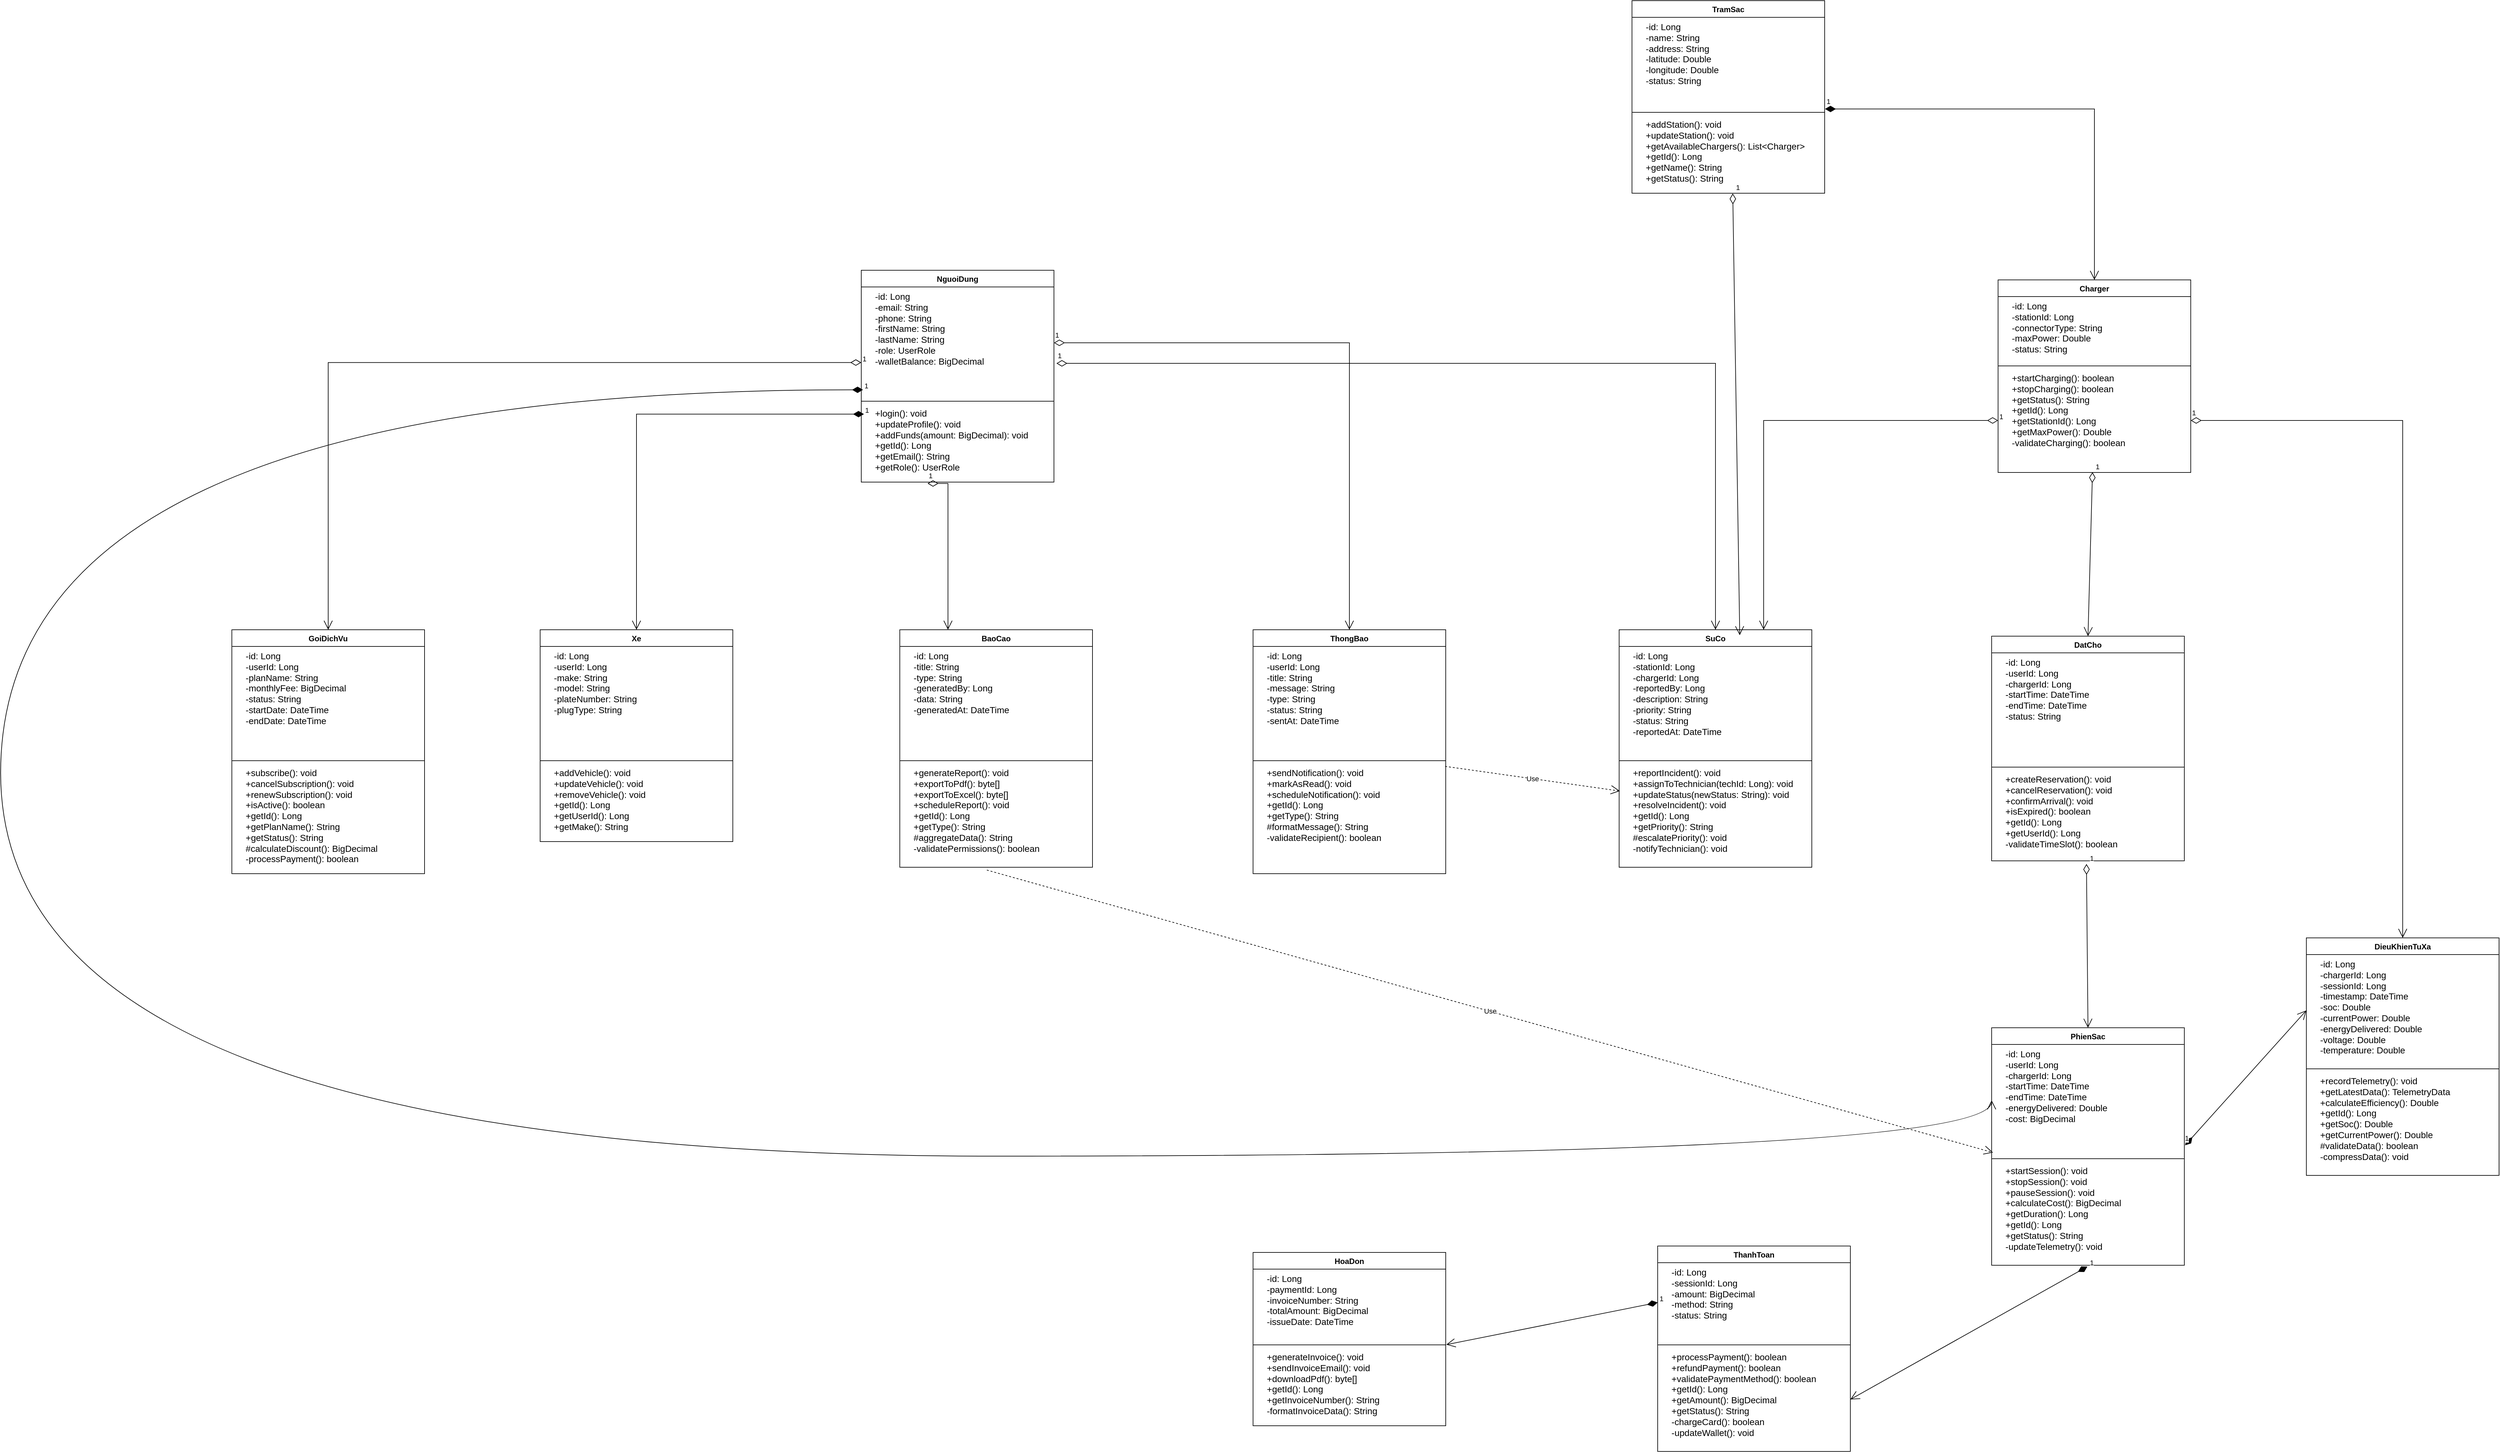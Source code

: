 <mxfile version="28.2.7">
  <diagram name="Page-1" id="FDL1xHdbOjUP7VWUS0G2">
    <mxGraphModel dx="2084" dy="3408" grid="1" gridSize="10" guides="1" tooltips="1" connect="1" arrows="1" fold="1" page="1" pageScale="1" pageWidth="827" pageHeight="1169" math="0" shadow="0">
      <root>
        <mxCell id="0" />
        <mxCell id="1" parent="0" />
        <mxCell id="VeKBt3ltRx9jQVt7rxwP-1" value="NguoiDung" style="swimlane;fontStyle=1;align=center;verticalAlign=top;childLayout=stackLayout;horizontal=1;startSize=26;horizontalStack=0;resizeParent=1;resizeParentMax=0;resizeLast=0;collapsible=1;marginBottom=0;whiteSpace=wrap;html=1;" vertex="1" parent="1">
          <mxGeometry x="1410" y="-1750" width="300" height="330" as="geometry" />
        </mxCell>
        <mxCell id="VeKBt3ltRx9jQVt7rxwP-2" value="&lt;div&gt;&lt;font style=&quot;font-size: 14px;&quot;&gt;&amp;nbsp; &amp;nbsp; -id: Long&lt;/font&gt;&lt;/div&gt;&lt;div&gt;&lt;font style=&quot;font-size: 14px;&quot;&gt;&amp;nbsp; &amp;nbsp; -email: String&lt;/font&gt;&lt;/div&gt;&lt;div&gt;&lt;font style=&quot;font-size: 14px;&quot;&gt;&amp;nbsp; &amp;nbsp; -phone: String&lt;/font&gt;&lt;/div&gt;&lt;div&gt;&lt;font style=&quot;font-size: 14px;&quot;&gt;&amp;nbsp; &amp;nbsp; -firstName: String&lt;/font&gt;&lt;/div&gt;&lt;div&gt;&lt;font style=&quot;font-size: 14px;&quot;&gt;&amp;nbsp; &amp;nbsp; -lastName: String&lt;/font&gt;&lt;/div&gt;&lt;div&gt;&lt;font style=&quot;font-size: 14px;&quot;&gt;&amp;nbsp; &amp;nbsp; -role: UserRole&lt;/font&gt;&lt;/div&gt;&lt;div&gt;&lt;font style=&quot;font-size: 14px;&quot;&gt;&amp;nbsp; &amp;nbsp; -walletBalance: BigDecimal&lt;/font&gt;&lt;/div&gt;" style="text;strokeColor=none;fillColor=none;align=left;verticalAlign=top;spacingLeft=4;spacingRight=4;overflow=hidden;rotatable=0;points=[[0,0.5],[1,0.5]];portConstraint=eastwest;whiteSpace=wrap;html=1;" vertex="1" parent="VeKBt3ltRx9jQVt7rxwP-1">
          <mxGeometry y="26" width="300" height="174" as="geometry" />
        </mxCell>
        <mxCell id="VeKBt3ltRx9jQVt7rxwP-3" value="" style="line;strokeWidth=1;fillColor=none;align=left;verticalAlign=middle;spacingTop=-1;spacingLeft=3;spacingRight=3;rotatable=0;labelPosition=right;points=[];portConstraint=eastwest;strokeColor=inherit;" vertex="1" parent="VeKBt3ltRx9jQVt7rxwP-1">
          <mxGeometry y="200" width="300" height="8" as="geometry" />
        </mxCell>
        <mxCell id="VeKBt3ltRx9jQVt7rxwP-4" value="&lt;div&gt;&lt;span style=&quot;font-size: 14px;&quot;&gt;&amp;nbsp; &amp;nbsp; +login(): void&lt;/span&gt;&lt;/div&gt;&lt;div&gt;&lt;span style=&quot;font-size: 14px;&quot;&gt;&amp;nbsp; &amp;nbsp; +updateProfile(): void&lt;/span&gt;&lt;/div&gt;&lt;div&gt;&lt;span style=&quot;font-size: 14px;&quot;&gt;&amp;nbsp; &amp;nbsp; +addFunds(amount: BigDecimal): void&lt;/span&gt;&lt;/div&gt;&lt;div&gt;&lt;span style=&quot;font-size: 14px;&quot;&gt;&amp;nbsp; &amp;nbsp; +getId(): Long&lt;/span&gt;&lt;/div&gt;&lt;div&gt;&lt;span style=&quot;font-size: 14px;&quot;&gt;&amp;nbsp; &amp;nbsp; +getEmail(): String&lt;/span&gt;&lt;/div&gt;&lt;div&gt;&lt;span style=&quot;font-size: 14px;&quot;&gt;&amp;nbsp; &amp;nbsp; +getRole(): UserRole&lt;/span&gt;&lt;/div&gt;" style="text;strokeColor=none;fillColor=none;align=left;verticalAlign=top;spacingLeft=4;spacingRight=4;overflow=hidden;rotatable=0;points=[[0,0.5],[1,0.5]];portConstraint=eastwest;whiteSpace=wrap;html=1;" vertex="1" parent="VeKBt3ltRx9jQVt7rxwP-1">
          <mxGeometry y="208" width="300" height="122" as="geometry" />
        </mxCell>
        <mxCell id="VeKBt3ltRx9jQVt7rxwP-5" value="Xe" style="swimlane;fontStyle=1;align=center;verticalAlign=top;childLayout=stackLayout;horizontal=1;startSize=26;horizontalStack=0;resizeParent=1;resizeParentMax=0;resizeLast=0;collapsible=1;marginBottom=0;whiteSpace=wrap;html=1;" vertex="1" parent="1">
          <mxGeometry x="910" y="-1190" width="300" height="330" as="geometry" />
        </mxCell>
        <mxCell id="VeKBt3ltRx9jQVt7rxwP-6" value="&lt;div&gt;&lt;span style=&quot;font-size: 14px;&quot;&gt;&amp;nbsp; &amp;nbsp; -id: Long&lt;/span&gt;&lt;/div&gt;&lt;div&gt;&lt;span style=&quot;font-size: 14px;&quot;&gt;&amp;nbsp; &amp;nbsp; -userId: Long&lt;/span&gt;&lt;/div&gt;&lt;div&gt;&lt;span style=&quot;font-size: 14px;&quot;&gt;&amp;nbsp; &amp;nbsp; -make: String&lt;/span&gt;&lt;/div&gt;&lt;div&gt;&lt;span style=&quot;font-size: 14px;&quot;&gt;&amp;nbsp; &amp;nbsp; -model: String&lt;/span&gt;&lt;/div&gt;&lt;div&gt;&lt;span style=&quot;font-size: 14px;&quot;&gt;&amp;nbsp; &amp;nbsp; -plateNumber: String&lt;/span&gt;&lt;/div&gt;&lt;div&gt;&lt;span style=&quot;font-size: 14px;&quot;&gt;&amp;nbsp; &amp;nbsp; -plugType: String&lt;/span&gt;&lt;/div&gt;" style="text;strokeColor=none;fillColor=none;align=left;verticalAlign=top;spacingLeft=4;spacingRight=4;overflow=hidden;rotatable=0;points=[[0,0.5],[1,0.5]];portConstraint=eastwest;whiteSpace=wrap;html=1;" vertex="1" parent="VeKBt3ltRx9jQVt7rxwP-5">
          <mxGeometry y="26" width="300" height="174" as="geometry" />
        </mxCell>
        <mxCell id="VeKBt3ltRx9jQVt7rxwP-7" value="" style="line;strokeWidth=1;fillColor=none;align=left;verticalAlign=middle;spacingTop=-1;spacingLeft=3;spacingRight=3;rotatable=0;labelPosition=right;points=[];portConstraint=eastwest;strokeColor=inherit;" vertex="1" parent="VeKBt3ltRx9jQVt7rxwP-5">
          <mxGeometry y="200" width="300" height="8" as="geometry" />
        </mxCell>
        <mxCell id="VeKBt3ltRx9jQVt7rxwP-8" value="&lt;div&gt;&lt;span style=&quot;font-size: 14px;&quot;&gt;&amp;nbsp; &amp;nbsp; +addVehicle(): void&lt;/span&gt;&lt;/div&gt;&lt;div&gt;&lt;span style=&quot;font-size: 14px;&quot;&gt;&amp;nbsp; &amp;nbsp; +updateVehicle(): void&lt;/span&gt;&lt;/div&gt;&lt;div&gt;&lt;span style=&quot;font-size: 14px;&quot;&gt;&amp;nbsp; &amp;nbsp; +removeVehicle(): void&lt;/span&gt;&lt;/div&gt;&lt;div&gt;&lt;span style=&quot;font-size: 14px;&quot;&gt;&amp;nbsp; &amp;nbsp; +getId(): Long&lt;/span&gt;&lt;/div&gt;&lt;div&gt;&lt;span style=&quot;font-size: 14px;&quot;&gt;&amp;nbsp; &amp;nbsp; +getUserId(): Long&lt;/span&gt;&lt;/div&gt;&lt;div&gt;&lt;span style=&quot;font-size: 14px;&quot;&gt;&amp;nbsp; &amp;nbsp; +getMake(): String&lt;/span&gt;&lt;/div&gt;" style="text;strokeColor=none;fillColor=none;align=left;verticalAlign=top;spacingLeft=4;spacingRight=4;overflow=hidden;rotatable=0;points=[[0,0.5],[1,0.5]];portConstraint=eastwest;whiteSpace=wrap;html=1;" vertex="1" parent="VeKBt3ltRx9jQVt7rxwP-5">
          <mxGeometry y="208" width="300" height="122" as="geometry" />
        </mxCell>
        <mxCell id="VeKBt3ltRx9jQVt7rxwP-10" value="TramSac" style="swimlane;fontStyle=1;align=center;verticalAlign=top;childLayout=stackLayout;horizontal=1;startSize=26;horizontalStack=0;resizeParent=1;resizeParentMax=0;resizeLast=0;collapsible=1;marginBottom=0;whiteSpace=wrap;html=1;" vertex="1" parent="1">
          <mxGeometry x="2610" y="-2170" width="300" height="300" as="geometry" />
        </mxCell>
        <mxCell id="VeKBt3ltRx9jQVt7rxwP-11" value="&lt;div&gt;&lt;span style=&quot;font-size: 14px;&quot;&gt;&amp;nbsp; &amp;nbsp; -id: Long&lt;/span&gt;&lt;/div&gt;&lt;div&gt;&lt;span style=&quot;font-size: 14px;&quot;&gt;&amp;nbsp; &amp;nbsp; -name: String&lt;/span&gt;&lt;/div&gt;&lt;div&gt;&lt;span style=&quot;font-size: 14px;&quot;&gt;&amp;nbsp; &amp;nbsp; -address: String&lt;/span&gt;&lt;/div&gt;&lt;div&gt;&lt;span style=&quot;font-size: 14px;&quot;&gt;&amp;nbsp; &amp;nbsp; -latitude: Double&lt;/span&gt;&lt;/div&gt;&lt;div&gt;&lt;span style=&quot;font-size: 14px;&quot;&gt;&amp;nbsp; &amp;nbsp; -longitude: Double&lt;/span&gt;&lt;/div&gt;&lt;div&gt;&lt;span style=&quot;font-size: 14px;&quot;&gt;&amp;nbsp; &amp;nbsp; -status: String&lt;/span&gt;&lt;/div&gt;" style="text;strokeColor=none;fillColor=none;align=left;verticalAlign=top;spacingLeft=4;spacingRight=4;overflow=hidden;rotatable=0;points=[[0,0.5],[1,0.5]];portConstraint=eastwest;whiteSpace=wrap;html=1;" vertex="1" parent="VeKBt3ltRx9jQVt7rxwP-10">
          <mxGeometry y="26" width="300" height="144" as="geometry" />
        </mxCell>
        <mxCell id="VeKBt3ltRx9jQVt7rxwP-12" value="" style="line;strokeWidth=1;fillColor=none;align=left;verticalAlign=middle;spacingTop=-1;spacingLeft=3;spacingRight=3;rotatable=0;labelPosition=right;points=[];portConstraint=eastwest;strokeColor=inherit;" vertex="1" parent="VeKBt3ltRx9jQVt7rxwP-10">
          <mxGeometry y="170" width="300" height="8" as="geometry" />
        </mxCell>
        <mxCell id="VeKBt3ltRx9jQVt7rxwP-13" value="&lt;div&gt;&lt;span style=&quot;font-size: 14px;&quot;&gt;&amp;nbsp; &amp;nbsp; +addStation(): void&lt;/span&gt;&lt;/div&gt;&lt;div&gt;&lt;span style=&quot;font-size: 14px;&quot;&gt;&amp;nbsp; &amp;nbsp; +updateStation(): void&lt;/span&gt;&lt;/div&gt;&lt;div&gt;&lt;span style=&quot;font-size: 14px;&quot;&gt;&amp;nbsp; &amp;nbsp; +getAvailableChargers(): List&amp;lt;Charger&amp;gt;&lt;/span&gt;&lt;/div&gt;&lt;div&gt;&lt;span style=&quot;font-size: 14px;&quot;&gt;&amp;nbsp; &amp;nbsp; +getId(): Long&lt;/span&gt;&lt;/div&gt;&lt;div&gt;&lt;span style=&quot;font-size: 14px;&quot;&gt;&amp;nbsp; &amp;nbsp; +getName(): String&lt;/span&gt;&lt;/div&gt;&lt;div&gt;&lt;span style=&quot;font-size: 14px;&quot;&gt;&amp;nbsp; &amp;nbsp; +getStatus(): String&lt;/span&gt;&lt;/div&gt;" style="text;strokeColor=none;fillColor=none;align=left;verticalAlign=top;spacingLeft=4;spacingRight=4;overflow=hidden;rotatable=0;points=[[0,0.5],[1,0.5]];portConstraint=eastwest;whiteSpace=wrap;html=1;" vertex="1" parent="VeKBt3ltRx9jQVt7rxwP-10">
          <mxGeometry y="178" width="300" height="122" as="geometry" />
        </mxCell>
        <mxCell id="VeKBt3ltRx9jQVt7rxwP-14" value="Charger" style="swimlane;fontStyle=1;align=center;verticalAlign=top;childLayout=stackLayout;horizontal=1;startSize=26;horizontalStack=0;resizeParent=1;resizeParentMax=0;resizeLast=0;collapsible=1;marginBottom=0;whiteSpace=wrap;html=1;" vertex="1" parent="1">
          <mxGeometry x="3180" y="-1735" width="300" height="300" as="geometry" />
        </mxCell>
        <mxCell id="VeKBt3ltRx9jQVt7rxwP-15" value="&lt;div&gt;&lt;span style=&quot;font-size: 14px;&quot;&gt;&amp;nbsp; &amp;nbsp; -id: Long&lt;/span&gt;&lt;/div&gt;&lt;div&gt;&lt;span style=&quot;font-size: 14px;&quot;&gt;&amp;nbsp; &amp;nbsp; -stationId: Long&lt;/span&gt;&lt;/div&gt;&lt;div&gt;&lt;span style=&quot;font-size: 14px;&quot;&gt;&amp;nbsp; &amp;nbsp; -connectorType: String&lt;/span&gt;&lt;/div&gt;&lt;div&gt;&lt;span style=&quot;font-size: 14px;&quot;&gt;&amp;nbsp; &amp;nbsp; -maxPower: Double&lt;/span&gt;&lt;/div&gt;&lt;div&gt;&lt;span style=&quot;font-size: 14px;&quot;&gt;&amp;nbsp; &amp;nbsp; -status: String&lt;/span&gt;&lt;/div&gt;" style="text;strokeColor=none;fillColor=none;align=left;verticalAlign=top;spacingLeft=4;spacingRight=4;overflow=hidden;rotatable=0;points=[[0,0.5],[1,0.5]];portConstraint=eastwest;whiteSpace=wrap;html=1;" vertex="1" parent="VeKBt3ltRx9jQVt7rxwP-14">
          <mxGeometry y="26" width="300" height="104" as="geometry" />
        </mxCell>
        <mxCell id="VeKBt3ltRx9jQVt7rxwP-16" value="" style="line;strokeWidth=1;fillColor=none;align=left;verticalAlign=middle;spacingTop=-1;spacingLeft=3;spacingRight=3;rotatable=0;labelPosition=right;points=[];portConstraint=eastwest;strokeColor=inherit;" vertex="1" parent="VeKBt3ltRx9jQVt7rxwP-14">
          <mxGeometry y="130" width="300" height="8" as="geometry" />
        </mxCell>
        <mxCell id="VeKBt3ltRx9jQVt7rxwP-17" value="&lt;div&gt;&lt;span style=&quot;font-size: 14px;&quot;&gt;&amp;nbsp; &amp;nbsp; +startCharging(): boolean&lt;/span&gt;&lt;/div&gt;&lt;div&gt;&lt;span style=&quot;font-size: 14px;&quot;&gt;&amp;nbsp; &amp;nbsp; +stopCharging(): boolean&lt;/span&gt;&lt;/div&gt;&lt;div&gt;&lt;span style=&quot;font-size: 14px;&quot;&gt;&amp;nbsp; &amp;nbsp; +getStatus(): String&lt;/span&gt;&lt;/div&gt;&lt;div&gt;&lt;span style=&quot;font-size: 14px;&quot;&gt;&amp;nbsp; &amp;nbsp; +getId(): Long&lt;/span&gt;&lt;/div&gt;&lt;div&gt;&lt;span style=&quot;font-size: 14px;&quot;&gt;&amp;nbsp; &amp;nbsp; +getStationId(): Long&lt;/span&gt;&lt;/div&gt;&lt;div&gt;&lt;span style=&quot;font-size: 14px;&quot;&gt;&amp;nbsp; &amp;nbsp; +getMaxPower(): Double&lt;/span&gt;&lt;/div&gt;&lt;div&gt;&lt;span style=&quot;font-size: 14px;&quot;&gt;&amp;nbsp; &amp;nbsp; -validateCharging(): boolean&lt;/span&gt;&lt;/div&gt;" style="text;strokeColor=none;fillColor=none;align=left;verticalAlign=top;spacingLeft=4;spacingRight=4;overflow=hidden;rotatable=0;points=[[0,0.5],[1,0.5]];portConstraint=eastwest;whiteSpace=wrap;html=1;" vertex="1" parent="VeKBt3ltRx9jQVt7rxwP-14">
          <mxGeometry y="138" width="300" height="162" as="geometry" />
        </mxCell>
        <mxCell id="VeKBt3ltRx9jQVt7rxwP-18" value="DatCho" style="swimlane;fontStyle=1;align=center;verticalAlign=top;childLayout=stackLayout;horizontal=1;startSize=26;horizontalStack=0;resizeParent=1;resizeParentMax=0;resizeLast=0;collapsible=1;marginBottom=0;whiteSpace=wrap;html=1;" vertex="1" parent="1">
          <mxGeometry x="3170" y="-1180" width="300" height="350" as="geometry" />
        </mxCell>
        <mxCell id="VeKBt3ltRx9jQVt7rxwP-19" value="&lt;div&gt;&lt;span style=&quot;font-size: 14px;&quot;&gt;&amp;nbsp; &amp;nbsp; -id: Long&lt;/span&gt;&lt;/div&gt;&lt;div&gt;&lt;span style=&quot;font-size: 14px;&quot;&gt;&amp;nbsp; &amp;nbsp; -userId: Long&lt;/span&gt;&lt;/div&gt;&lt;div&gt;&lt;span style=&quot;font-size: 14px;&quot;&gt;&amp;nbsp; &amp;nbsp; -chargerId: Long&lt;/span&gt;&lt;/div&gt;&lt;div&gt;&lt;span style=&quot;font-size: 14px;&quot;&gt;&amp;nbsp; &amp;nbsp; -startTime: DateTime&lt;/span&gt;&lt;/div&gt;&lt;div&gt;&lt;span style=&quot;font-size: 14px;&quot;&gt;&amp;nbsp; &amp;nbsp; -endTime: DateTime&lt;/span&gt;&lt;/div&gt;&lt;div&gt;&lt;span style=&quot;font-size: 14px;&quot;&gt;&amp;nbsp; &amp;nbsp; -status: String&lt;/span&gt;&lt;/div&gt;" style="text;strokeColor=none;fillColor=none;align=left;verticalAlign=top;spacingLeft=4;spacingRight=4;overflow=hidden;rotatable=0;points=[[0,0.5],[1,0.5]];portConstraint=eastwest;whiteSpace=wrap;html=1;" vertex="1" parent="VeKBt3ltRx9jQVt7rxwP-18">
          <mxGeometry y="26" width="300" height="174" as="geometry" />
        </mxCell>
        <mxCell id="VeKBt3ltRx9jQVt7rxwP-20" value="" style="line;strokeWidth=1;fillColor=none;align=left;verticalAlign=middle;spacingTop=-1;spacingLeft=3;spacingRight=3;rotatable=0;labelPosition=right;points=[];portConstraint=eastwest;strokeColor=inherit;" vertex="1" parent="VeKBt3ltRx9jQVt7rxwP-18">
          <mxGeometry y="200" width="300" height="8" as="geometry" />
        </mxCell>
        <mxCell id="VeKBt3ltRx9jQVt7rxwP-21" value="&lt;div&gt;&lt;span style=&quot;font-size: 14px;&quot;&gt;&amp;nbsp; &amp;nbsp; +createReservation(): void&lt;/span&gt;&lt;/div&gt;&lt;div&gt;&lt;span style=&quot;font-size: 14px;&quot;&gt;&amp;nbsp; &amp;nbsp; +cancelReservation(): void&lt;/span&gt;&lt;/div&gt;&lt;div&gt;&lt;span style=&quot;font-size: 14px;&quot;&gt;&amp;nbsp; &amp;nbsp; +confirmArrival(): void&lt;/span&gt;&lt;/div&gt;&lt;div&gt;&lt;span style=&quot;font-size: 14px;&quot;&gt;&amp;nbsp; &amp;nbsp; +isExpired(): boolean&lt;/span&gt;&lt;/div&gt;&lt;div&gt;&lt;span style=&quot;font-size: 14px;&quot;&gt;&amp;nbsp; &amp;nbsp; +getId(): Long&lt;/span&gt;&lt;/div&gt;&lt;div&gt;&lt;span style=&quot;font-size: 14px;&quot;&gt;&amp;nbsp; &amp;nbsp; +getUserId(): Long&lt;/span&gt;&lt;/div&gt;&lt;div&gt;&lt;span style=&quot;font-size: 14px;&quot;&gt;&amp;nbsp; &amp;nbsp; -validateTimeSlot(): boolean&lt;/span&gt;&lt;/div&gt;" style="text;strokeColor=none;fillColor=none;align=left;verticalAlign=top;spacingLeft=4;spacingRight=4;overflow=hidden;rotatable=0;points=[[0,0.5],[1,0.5]];portConstraint=eastwest;whiteSpace=wrap;html=1;" vertex="1" parent="VeKBt3ltRx9jQVt7rxwP-18">
          <mxGeometry y="208" width="300" height="142" as="geometry" />
        </mxCell>
        <mxCell id="VeKBt3ltRx9jQVt7rxwP-22" value="PhienSac" style="swimlane;fontStyle=1;align=center;verticalAlign=top;childLayout=stackLayout;horizontal=1;startSize=26;horizontalStack=0;resizeParent=1;resizeParentMax=0;resizeLast=0;collapsible=1;marginBottom=0;whiteSpace=wrap;html=1;" vertex="1" parent="1">
          <mxGeometry x="3170" y="-570" width="300" height="370" as="geometry" />
        </mxCell>
        <mxCell id="VeKBt3ltRx9jQVt7rxwP-23" value="&lt;div&gt;&lt;span style=&quot;font-size: 14px;&quot;&gt;&amp;nbsp; &amp;nbsp; -id: Long&lt;/span&gt;&lt;/div&gt;&lt;div&gt;&lt;span style=&quot;font-size: 14px;&quot;&gt;&amp;nbsp; &amp;nbsp; -userId: Long&lt;/span&gt;&lt;/div&gt;&lt;div&gt;&lt;span style=&quot;font-size: 14px;&quot;&gt;&amp;nbsp; &amp;nbsp; -chargerId: Long&lt;/span&gt;&lt;/div&gt;&lt;div&gt;&lt;span style=&quot;font-size: 14px;&quot;&gt;&amp;nbsp; &amp;nbsp; -startTime: DateTime&lt;/span&gt;&lt;/div&gt;&lt;div&gt;&lt;span style=&quot;font-size: 14px;&quot;&gt;&amp;nbsp; &amp;nbsp; -endTime: DateTime&lt;/span&gt;&lt;/div&gt;&lt;div&gt;&lt;span style=&quot;font-size: 14px;&quot;&gt;&amp;nbsp; &amp;nbsp; -energyDelivered: Double&lt;/span&gt;&lt;/div&gt;&lt;div&gt;&lt;span style=&quot;font-size: 14px;&quot;&gt;&amp;nbsp; &amp;nbsp; -cost: BigDecimal&lt;/span&gt;&lt;/div&gt;" style="text;strokeColor=none;fillColor=none;align=left;verticalAlign=top;spacingLeft=4;spacingRight=4;overflow=hidden;rotatable=0;points=[[0,0.5],[1,0.5]];portConstraint=eastwest;whiteSpace=wrap;html=1;" vertex="1" parent="VeKBt3ltRx9jQVt7rxwP-22">
          <mxGeometry y="26" width="300" height="174" as="geometry" />
        </mxCell>
        <mxCell id="VeKBt3ltRx9jQVt7rxwP-24" value="" style="line;strokeWidth=1;fillColor=none;align=left;verticalAlign=middle;spacingTop=-1;spacingLeft=3;spacingRight=3;rotatable=0;labelPosition=right;points=[];portConstraint=eastwest;strokeColor=inherit;" vertex="1" parent="VeKBt3ltRx9jQVt7rxwP-22">
          <mxGeometry y="200" width="300" height="8" as="geometry" />
        </mxCell>
        <mxCell id="VeKBt3ltRx9jQVt7rxwP-25" value="&lt;div&gt;&lt;span style=&quot;font-size: 14px;&quot;&gt;&amp;nbsp; &amp;nbsp; +startSession(): void&lt;/span&gt;&lt;/div&gt;&lt;div&gt;&lt;span style=&quot;font-size: 14px;&quot;&gt;&amp;nbsp; &amp;nbsp; +stopSession(): void&lt;/span&gt;&lt;/div&gt;&lt;div&gt;&lt;span style=&quot;font-size: 14px;&quot;&gt;&amp;nbsp; &amp;nbsp; +pauseSession(): void&lt;/span&gt;&lt;/div&gt;&lt;div&gt;&lt;span style=&quot;font-size: 14px;&quot;&gt;&amp;nbsp; &amp;nbsp; +calculateCost(): BigDecimal&lt;/span&gt;&lt;/div&gt;&lt;div&gt;&lt;span style=&quot;font-size: 14px;&quot;&gt;&amp;nbsp; &amp;nbsp; +getDuration(): Long&lt;/span&gt;&lt;/div&gt;&lt;div&gt;&lt;span style=&quot;font-size: 14px;&quot;&gt;&amp;nbsp; &amp;nbsp; +getId(): Long&lt;/span&gt;&lt;/div&gt;&lt;div&gt;&lt;span style=&quot;font-size: 14px;&quot;&gt;&amp;nbsp; &amp;nbsp; +getStatus(): String&lt;/span&gt;&lt;/div&gt;&lt;div&gt;&lt;span style=&quot;font-size: 14px;&quot;&gt;&amp;nbsp; &amp;nbsp; -updateTelemetry(): void&lt;/span&gt;&lt;/div&gt;" style="text;strokeColor=none;fillColor=none;align=left;verticalAlign=top;spacingLeft=4;spacingRight=4;overflow=hidden;rotatable=0;points=[[0,0.5],[1,0.5]];portConstraint=eastwest;whiteSpace=wrap;html=1;" vertex="1" parent="VeKBt3ltRx9jQVt7rxwP-22">
          <mxGeometry y="208" width="300" height="162" as="geometry" />
        </mxCell>
        <mxCell id="VeKBt3ltRx9jQVt7rxwP-26" value="ThanhToan" style="swimlane;fontStyle=1;align=center;verticalAlign=top;childLayout=stackLayout;horizontal=1;startSize=26;horizontalStack=0;resizeParent=1;resizeParentMax=0;resizeLast=0;collapsible=1;marginBottom=0;whiteSpace=wrap;html=1;" vertex="1" parent="1">
          <mxGeometry x="2650" y="-230" width="300" height="320" as="geometry" />
        </mxCell>
        <mxCell id="VeKBt3ltRx9jQVt7rxwP-27" value="&lt;div&gt;&lt;span style=&quot;font-size: 14px;&quot;&gt;&amp;nbsp; &amp;nbsp; -id: Long&lt;/span&gt;&lt;/div&gt;&lt;div&gt;&lt;span style=&quot;font-size: 14px;&quot;&gt;&amp;nbsp; &amp;nbsp; -sessionId: Long&lt;/span&gt;&lt;/div&gt;&lt;div&gt;&lt;span style=&quot;font-size: 14px;&quot;&gt;&amp;nbsp; &amp;nbsp; -amount: BigDecimal&lt;/span&gt;&lt;/div&gt;&lt;div&gt;&lt;span style=&quot;font-size: 14px;&quot;&gt;&amp;nbsp; &amp;nbsp; -method: String&lt;/span&gt;&lt;/div&gt;&lt;div&gt;&lt;span style=&quot;font-size: 14px;&quot;&gt;&amp;nbsp; &amp;nbsp; -status: String&lt;/span&gt;&lt;/div&gt;" style="text;strokeColor=none;fillColor=none;align=left;verticalAlign=top;spacingLeft=4;spacingRight=4;overflow=hidden;rotatable=0;points=[[0,0.5],[1,0.5]];portConstraint=eastwest;whiteSpace=wrap;html=1;" vertex="1" parent="VeKBt3ltRx9jQVt7rxwP-26">
          <mxGeometry y="26" width="300" height="124" as="geometry" />
        </mxCell>
        <mxCell id="VeKBt3ltRx9jQVt7rxwP-28" value="" style="line;strokeWidth=1;fillColor=none;align=left;verticalAlign=middle;spacingTop=-1;spacingLeft=3;spacingRight=3;rotatable=0;labelPosition=right;points=[];portConstraint=eastwest;strokeColor=inherit;" vertex="1" parent="VeKBt3ltRx9jQVt7rxwP-26">
          <mxGeometry y="150" width="300" height="8" as="geometry" />
        </mxCell>
        <mxCell id="VeKBt3ltRx9jQVt7rxwP-29" value="&lt;div&gt;&lt;div&gt;&lt;span style=&quot;font-size: 14px;&quot;&gt;&amp;nbsp; &amp;nbsp; +processPayment(): boolean&lt;/span&gt;&lt;/div&gt;&lt;div&gt;&lt;span style=&quot;font-size: 14px;&quot;&gt;&amp;nbsp; &amp;nbsp; +refundPayment(): boolean&lt;/span&gt;&lt;/div&gt;&lt;div&gt;&lt;span style=&quot;font-size: 14px;&quot;&gt;&amp;nbsp; &amp;nbsp; +validatePaymentMethod(): boolean&lt;/span&gt;&lt;/div&gt;&lt;div&gt;&lt;span style=&quot;font-size: 14px;&quot;&gt;&amp;nbsp; &amp;nbsp; +getId(): Long&lt;/span&gt;&lt;/div&gt;&lt;div&gt;&lt;span style=&quot;font-size: 14px;&quot;&gt;&amp;nbsp; &amp;nbsp; +getAmount(): BigDecimal&lt;/span&gt;&lt;/div&gt;&lt;div&gt;&lt;span style=&quot;font-size: 14px;&quot;&gt;&amp;nbsp; &amp;nbsp; +getStatus(): String&lt;/span&gt;&lt;/div&gt;&lt;div&gt;&lt;span style=&quot;font-size: 14px;&quot;&gt;&amp;nbsp; &amp;nbsp; -chargeCard(): boolean&lt;/span&gt;&lt;/div&gt;&lt;div&gt;&lt;span style=&quot;font-size: 14px;&quot;&gt;&amp;nbsp; &amp;nbsp; -updateWallet(): void&lt;/span&gt;&lt;/div&gt;&lt;/div&gt;" style="text;strokeColor=none;fillColor=none;align=left;verticalAlign=top;spacingLeft=4;spacingRight=4;overflow=hidden;rotatable=0;points=[[0,0.5],[1,0.5]];portConstraint=eastwest;whiteSpace=wrap;html=1;" vertex="1" parent="VeKBt3ltRx9jQVt7rxwP-26">
          <mxGeometry y="158" width="300" height="162" as="geometry" />
        </mxCell>
        <mxCell id="VeKBt3ltRx9jQVt7rxwP-30" value="HoaDon" style="swimlane;fontStyle=1;align=center;verticalAlign=top;childLayout=stackLayout;horizontal=1;startSize=26;horizontalStack=0;resizeParent=1;resizeParentMax=0;resizeLast=0;collapsible=1;marginBottom=0;whiteSpace=wrap;html=1;" vertex="1" parent="1">
          <mxGeometry x="2020" y="-220" width="300" height="270" as="geometry" />
        </mxCell>
        <mxCell id="VeKBt3ltRx9jQVt7rxwP-31" value="&lt;div&gt;&lt;span style=&quot;font-size: 14px;&quot;&gt;&amp;nbsp; &amp;nbsp; -id: Long&lt;/span&gt;&lt;/div&gt;&lt;div&gt;&lt;span style=&quot;font-size: 14px;&quot;&gt;&amp;nbsp; &amp;nbsp; -paymentId: Long&lt;/span&gt;&lt;/div&gt;&lt;div&gt;&lt;span style=&quot;font-size: 14px;&quot;&gt;&amp;nbsp; &amp;nbsp; -invoiceNumber: String&lt;/span&gt;&lt;/div&gt;&lt;div&gt;&lt;span style=&quot;font-size: 14px;&quot;&gt;&amp;nbsp; &amp;nbsp; -totalAmount: BigDecimal&lt;/span&gt;&lt;/div&gt;&lt;div&gt;&lt;span style=&quot;font-size: 14px;&quot;&gt;&amp;nbsp; &amp;nbsp; -issueDate: DateTime&lt;/span&gt;&lt;/div&gt;" style="text;strokeColor=none;fillColor=none;align=left;verticalAlign=top;spacingLeft=4;spacingRight=4;overflow=hidden;rotatable=0;points=[[0,0.5],[1,0.5]];portConstraint=eastwest;whiteSpace=wrap;html=1;" vertex="1" parent="VeKBt3ltRx9jQVt7rxwP-30">
          <mxGeometry y="26" width="300" height="114" as="geometry" />
        </mxCell>
        <mxCell id="VeKBt3ltRx9jQVt7rxwP-32" value="" style="line;strokeWidth=1;fillColor=none;align=left;verticalAlign=middle;spacingTop=-1;spacingLeft=3;spacingRight=3;rotatable=0;labelPosition=right;points=[];portConstraint=eastwest;strokeColor=inherit;" vertex="1" parent="VeKBt3ltRx9jQVt7rxwP-30">
          <mxGeometry y="140" width="300" height="8" as="geometry" />
        </mxCell>
        <mxCell id="VeKBt3ltRx9jQVt7rxwP-33" value="&lt;div&gt;&lt;span style=&quot;font-size: 14px;&quot;&gt;&amp;nbsp; &amp;nbsp; +generateInvoice(): void&lt;/span&gt;&lt;/div&gt;&lt;div&gt;&lt;span style=&quot;font-size: 14px;&quot;&gt;&amp;nbsp; &amp;nbsp; +sendInvoiceEmail(): void&lt;/span&gt;&lt;/div&gt;&lt;div&gt;&lt;span style=&quot;font-size: 14px;&quot;&gt;&amp;nbsp; &amp;nbsp; +downloadPdf(): byte[]&lt;/span&gt;&lt;/div&gt;&lt;div&gt;&lt;span style=&quot;font-size: 14px;&quot;&gt;&amp;nbsp; &amp;nbsp; +getId(): Long&lt;/span&gt;&lt;/div&gt;&lt;div&gt;&lt;span style=&quot;font-size: 14px;&quot;&gt;&amp;nbsp; &amp;nbsp; +getInvoiceNumber(): String&lt;/span&gt;&lt;/div&gt;&lt;div&gt;&lt;span style=&quot;font-size: 14px;&quot;&gt;&amp;nbsp; &amp;nbsp; -formatInvoiceData(): String&lt;/span&gt;&lt;/div&gt;" style="text;strokeColor=none;fillColor=none;align=left;verticalAlign=top;spacingLeft=4;spacingRight=4;overflow=hidden;rotatable=0;points=[[0,0.5],[1,0.5]];portConstraint=eastwest;whiteSpace=wrap;html=1;" vertex="1" parent="VeKBt3ltRx9jQVt7rxwP-30">
          <mxGeometry y="148" width="300" height="122" as="geometry" />
        </mxCell>
        <mxCell id="VeKBt3ltRx9jQVt7rxwP-34" value="ThongBao" style="swimlane;fontStyle=1;align=center;verticalAlign=top;childLayout=stackLayout;horizontal=1;startSize=26;horizontalStack=0;resizeParent=1;resizeParentMax=0;resizeLast=0;collapsible=1;marginBottom=0;whiteSpace=wrap;html=1;" vertex="1" parent="1">
          <mxGeometry x="2020" y="-1190" width="300" height="380" as="geometry" />
        </mxCell>
        <mxCell id="VeKBt3ltRx9jQVt7rxwP-35" value="&lt;div&gt;&lt;span style=&quot;font-size: 14px;&quot;&gt;&amp;nbsp; &amp;nbsp; -id: Long&lt;/span&gt;&lt;/div&gt;&lt;div&gt;&lt;span style=&quot;font-size: 14px;&quot;&gt;&amp;nbsp; &amp;nbsp; -userId: Long&lt;/span&gt;&lt;/div&gt;&lt;div&gt;&lt;span style=&quot;font-size: 14px;&quot;&gt;&amp;nbsp; &amp;nbsp; -title: String&lt;/span&gt;&lt;/div&gt;&lt;div&gt;&lt;span style=&quot;font-size: 14px;&quot;&gt;&amp;nbsp; &amp;nbsp; -message: String&lt;/span&gt;&lt;/div&gt;&lt;div&gt;&lt;span style=&quot;font-size: 14px;&quot;&gt;&amp;nbsp; &amp;nbsp; -type: String&lt;/span&gt;&lt;/div&gt;&lt;div&gt;&lt;span style=&quot;font-size: 14px;&quot;&gt;&amp;nbsp; &amp;nbsp; -status: String&lt;/span&gt;&lt;/div&gt;&lt;div&gt;&lt;span style=&quot;font-size: 14px;&quot;&gt;&amp;nbsp; &amp;nbsp; -sentAt: DateTime&lt;/span&gt;&lt;/div&gt;" style="text;strokeColor=none;fillColor=none;align=left;verticalAlign=top;spacingLeft=4;spacingRight=4;overflow=hidden;rotatable=0;points=[[0,0.5],[1,0.5]];portConstraint=eastwest;whiteSpace=wrap;html=1;" vertex="1" parent="VeKBt3ltRx9jQVt7rxwP-34">
          <mxGeometry y="26" width="300" height="174" as="geometry" />
        </mxCell>
        <mxCell id="VeKBt3ltRx9jQVt7rxwP-36" value="" style="line;strokeWidth=1;fillColor=none;align=left;verticalAlign=middle;spacingTop=-1;spacingLeft=3;spacingRight=3;rotatable=0;labelPosition=right;points=[];portConstraint=eastwest;strokeColor=inherit;" vertex="1" parent="VeKBt3ltRx9jQVt7rxwP-34">
          <mxGeometry y="200" width="300" height="8" as="geometry" />
        </mxCell>
        <mxCell id="VeKBt3ltRx9jQVt7rxwP-37" value="&lt;div&gt;&lt;span style=&quot;font-size: 14px;&quot;&gt;&amp;nbsp; &amp;nbsp; +sendNotification(): void&lt;/span&gt;&lt;/div&gt;&lt;div&gt;&lt;span style=&quot;font-size: 14px;&quot;&gt;&amp;nbsp; &amp;nbsp; +markAsRead(): void&lt;/span&gt;&lt;/div&gt;&lt;div&gt;&lt;span style=&quot;font-size: 14px;&quot;&gt;&amp;nbsp; &amp;nbsp; +scheduleNotification(): void&lt;/span&gt;&lt;/div&gt;&lt;div&gt;&lt;span style=&quot;font-size: 14px;&quot;&gt;&amp;nbsp; &amp;nbsp; +getId(): Long&lt;/span&gt;&lt;/div&gt;&lt;div&gt;&lt;span style=&quot;font-size: 14px;&quot;&gt;&amp;nbsp; &amp;nbsp; +getType(): String&lt;/span&gt;&lt;/div&gt;&lt;div&gt;&lt;span style=&quot;font-size: 14px;&quot;&gt;&amp;nbsp; &amp;nbsp; #formatMessage(): String&lt;/span&gt;&lt;/div&gt;&lt;div&gt;&lt;span style=&quot;font-size: 14px;&quot;&gt;&amp;nbsp; &amp;nbsp; -validateRecipient(): boolean&lt;/span&gt;&lt;/div&gt;" style="text;strokeColor=none;fillColor=none;align=left;verticalAlign=top;spacingLeft=4;spacingRight=4;overflow=hidden;rotatable=0;points=[[0,0.5],[1,0.5]];portConstraint=eastwest;whiteSpace=wrap;html=1;" vertex="1" parent="VeKBt3ltRx9jQVt7rxwP-34">
          <mxGeometry y="208" width="300" height="172" as="geometry" />
        </mxCell>
        <mxCell id="VeKBt3ltRx9jQVt7rxwP-38" value="SuCo" style="swimlane;fontStyle=1;align=center;verticalAlign=top;childLayout=stackLayout;horizontal=1;startSize=26;horizontalStack=0;resizeParent=1;resizeParentMax=0;resizeLast=0;collapsible=1;marginBottom=0;whiteSpace=wrap;html=1;" vertex="1" parent="1">
          <mxGeometry x="2590" y="-1190" width="300" height="370" as="geometry" />
        </mxCell>
        <mxCell id="VeKBt3ltRx9jQVt7rxwP-39" value="&lt;div&gt;&lt;span style=&quot;font-size: 14px;&quot;&gt;&amp;nbsp; &amp;nbsp; -id: Long&lt;/span&gt;&lt;/div&gt;&lt;div&gt;&lt;span style=&quot;font-size: 14px;&quot;&gt;&amp;nbsp; &amp;nbsp; -stationId: Long&lt;/span&gt;&lt;/div&gt;&lt;div&gt;&lt;span style=&quot;font-size: 14px;&quot;&gt;&amp;nbsp; &amp;nbsp; -chargerId: Long&lt;/span&gt;&lt;/div&gt;&lt;div&gt;&lt;span style=&quot;font-size: 14px;&quot;&gt;&amp;nbsp; &amp;nbsp; -reportedBy: Long&lt;/span&gt;&lt;/div&gt;&lt;div&gt;&lt;span style=&quot;font-size: 14px;&quot;&gt;&amp;nbsp; &amp;nbsp; -description: String&lt;/span&gt;&lt;/div&gt;&lt;div&gt;&lt;span style=&quot;font-size: 14px;&quot;&gt;&amp;nbsp; &amp;nbsp; -priority: String&lt;/span&gt;&lt;/div&gt;&lt;div&gt;&lt;span style=&quot;font-size: 14px;&quot;&gt;&amp;nbsp; &amp;nbsp; -status: String&lt;/span&gt;&lt;/div&gt;&lt;div&gt;&lt;span style=&quot;font-size: 14px;&quot;&gt;&amp;nbsp; &amp;nbsp; -reportedAt: DateTime&lt;/span&gt;&lt;/div&gt;" style="text;strokeColor=none;fillColor=none;align=left;verticalAlign=top;spacingLeft=4;spacingRight=4;overflow=hidden;rotatable=0;points=[[0,0.5],[1,0.5]];portConstraint=eastwest;whiteSpace=wrap;html=1;" vertex="1" parent="VeKBt3ltRx9jQVt7rxwP-38">
          <mxGeometry y="26" width="300" height="174" as="geometry" />
        </mxCell>
        <mxCell id="VeKBt3ltRx9jQVt7rxwP-40" value="" style="line;strokeWidth=1;fillColor=none;align=left;verticalAlign=middle;spacingTop=-1;spacingLeft=3;spacingRight=3;rotatable=0;labelPosition=right;points=[];portConstraint=eastwest;strokeColor=inherit;" vertex="1" parent="VeKBt3ltRx9jQVt7rxwP-38">
          <mxGeometry y="200" width="300" height="8" as="geometry" />
        </mxCell>
        <mxCell id="VeKBt3ltRx9jQVt7rxwP-41" value="&lt;div&gt;&lt;span style=&quot;font-size: 14px;&quot;&gt;&amp;nbsp; &amp;nbsp; +reportIncident(): void&lt;/span&gt;&lt;/div&gt;&lt;div&gt;&lt;span style=&quot;font-size: 14px;&quot;&gt;&amp;nbsp; &amp;nbsp; +assignToTechnician(techId: Long): void&lt;/span&gt;&lt;/div&gt;&lt;div&gt;&lt;span style=&quot;font-size: 14px;&quot;&gt;&amp;nbsp; &amp;nbsp; +updateStatus(newStatus: String): void&lt;/span&gt;&lt;/div&gt;&lt;div&gt;&lt;span style=&quot;font-size: 14px;&quot;&gt;&amp;nbsp; &amp;nbsp; +resolveIncident(): void&lt;/span&gt;&lt;/div&gt;&lt;div&gt;&lt;span style=&quot;font-size: 14px;&quot;&gt;&amp;nbsp; &amp;nbsp; +getId(): Long&lt;/span&gt;&lt;/div&gt;&lt;div&gt;&lt;span style=&quot;font-size: 14px;&quot;&gt;&amp;nbsp; &amp;nbsp; +getPriority(): String&lt;/span&gt;&lt;/div&gt;&lt;div&gt;&lt;span style=&quot;font-size: 14px;&quot;&gt;&amp;nbsp; &amp;nbsp; #escalatePriority(): void&lt;/span&gt;&lt;/div&gt;&lt;div&gt;&lt;span style=&quot;font-size: 14px;&quot;&gt;&amp;nbsp; &amp;nbsp; -notifyTechnician(): void&lt;/span&gt;&lt;/div&gt;" style="text;strokeColor=none;fillColor=none;align=left;verticalAlign=top;spacingLeft=4;spacingRight=4;overflow=hidden;rotatable=0;points=[[0,0.5],[1,0.5]];portConstraint=eastwest;whiteSpace=wrap;html=1;" vertex="1" parent="VeKBt3ltRx9jQVt7rxwP-38">
          <mxGeometry y="208" width="300" height="162" as="geometry" />
        </mxCell>
        <mxCell id="VeKBt3ltRx9jQVt7rxwP-42" value="BaoCao" style="swimlane;fontStyle=1;align=center;verticalAlign=top;childLayout=stackLayout;horizontal=1;startSize=26;horizontalStack=0;resizeParent=1;resizeParentMax=0;resizeLast=0;collapsible=1;marginBottom=0;whiteSpace=wrap;html=1;" vertex="1" parent="1">
          <mxGeometry x="1470" y="-1190" width="300" height="370" as="geometry" />
        </mxCell>
        <mxCell id="VeKBt3ltRx9jQVt7rxwP-43" value="&lt;div&gt;&lt;span style=&quot;font-size: 14px;&quot;&gt;&amp;nbsp; &amp;nbsp; -id: Long&lt;/span&gt;&lt;/div&gt;&lt;div&gt;&lt;span style=&quot;font-size: 14px;&quot;&gt;&amp;nbsp; &amp;nbsp; -title: String&lt;/span&gt;&lt;/div&gt;&lt;div&gt;&lt;span style=&quot;font-size: 14px;&quot;&gt;&amp;nbsp; &amp;nbsp; -type: String&lt;/span&gt;&lt;/div&gt;&lt;div&gt;&lt;span style=&quot;font-size: 14px;&quot;&gt;&amp;nbsp; &amp;nbsp; -generatedBy: Long&lt;/span&gt;&lt;/div&gt;&lt;div&gt;&lt;span style=&quot;font-size: 14px;&quot;&gt;&amp;nbsp; &amp;nbsp; -data: String&lt;/span&gt;&lt;/div&gt;&lt;div&gt;&lt;span style=&quot;font-size: 14px;&quot;&gt;&amp;nbsp; &amp;nbsp; -generatedAt: DateTime&lt;/span&gt;&lt;/div&gt;" style="text;strokeColor=none;fillColor=none;align=left;verticalAlign=top;spacingLeft=4;spacingRight=4;overflow=hidden;rotatable=0;points=[[0,0.5],[1,0.5]];portConstraint=eastwest;whiteSpace=wrap;html=1;" vertex="1" parent="VeKBt3ltRx9jQVt7rxwP-42">
          <mxGeometry y="26" width="300" height="174" as="geometry" />
        </mxCell>
        <mxCell id="VeKBt3ltRx9jQVt7rxwP-44" value="" style="line;strokeWidth=1;fillColor=none;align=left;verticalAlign=middle;spacingTop=-1;spacingLeft=3;spacingRight=3;rotatable=0;labelPosition=right;points=[];portConstraint=eastwest;strokeColor=inherit;" vertex="1" parent="VeKBt3ltRx9jQVt7rxwP-42">
          <mxGeometry y="200" width="300" height="8" as="geometry" />
        </mxCell>
        <mxCell id="VeKBt3ltRx9jQVt7rxwP-45" value="&lt;div&gt;&lt;span style=&quot;font-size: 14px;&quot;&gt;&amp;nbsp; &amp;nbsp; +generateReport(): void&lt;/span&gt;&lt;/div&gt;&lt;div&gt;&lt;span style=&quot;font-size: 14px;&quot;&gt;&amp;nbsp; &amp;nbsp; +exportToPdf(): byte[]&lt;/span&gt;&lt;/div&gt;&lt;div&gt;&lt;span style=&quot;font-size: 14px;&quot;&gt;&amp;nbsp; &amp;nbsp; +exportToExcel(): byte[]&lt;/span&gt;&lt;/div&gt;&lt;div&gt;&lt;span style=&quot;font-size: 14px;&quot;&gt;&amp;nbsp; &amp;nbsp; +scheduleReport(): void&lt;/span&gt;&lt;/div&gt;&lt;div&gt;&lt;span style=&quot;font-size: 14px;&quot;&gt;&amp;nbsp; &amp;nbsp; +getId(): Long&lt;/span&gt;&lt;/div&gt;&lt;div&gt;&lt;span style=&quot;font-size: 14px;&quot;&gt;&amp;nbsp; &amp;nbsp; +getType(): String&lt;/span&gt;&lt;/div&gt;&lt;div&gt;&lt;span style=&quot;font-size: 14px;&quot;&gt;&amp;nbsp; &amp;nbsp; #aggregateData(): String&lt;/span&gt;&lt;/div&gt;&lt;div&gt;&lt;span style=&quot;font-size: 14px;&quot;&gt;&amp;nbsp; &amp;nbsp; -validatePermissions(): boolean&lt;/span&gt;&lt;/div&gt;" style="text;strokeColor=none;fillColor=none;align=left;verticalAlign=top;spacingLeft=4;spacingRight=4;overflow=hidden;rotatable=0;points=[[0,0.5],[1,0.5]];portConstraint=eastwest;whiteSpace=wrap;html=1;" vertex="1" parent="VeKBt3ltRx9jQVt7rxwP-42">
          <mxGeometry y="208" width="300" height="162" as="geometry" />
        </mxCell>
        <mxCell id="VeKBt3ltRx9jQVt7rxwP-46" value="DieuKhienTuXa" style="swimlane;fontStyle=1;align=center;verticalAlign=top;childLayout=stackLayout;horizontal=1;startSize=26;horizontalStack=0;resizeParent=1;resizeParentMax=0;resizeLast=0;collapsible=1;marginBottom=0;whiteSpace=wrap;html=1;" vertex="1" parent="1">
          <mxGeometry x="3660" y="-710" width="300" height="370" as="geometry" />
        </mxCell>
        <mxCell id="VeKBt3ltRx9jQVt7rxwP-47" value="&lt;div&gt;&lt;span style=&quot;font-size: 14px;&quot;&gt;&amp;nbsp; &amp;nbsp; -id: Long&lt;/span&gt;&lt;/div&gt;&lt;div&gt;&lt;span style=&quot;font-size: 14px;&quot;&gt;&amp;nbsp; &amp;nbsp; -chargerId: Long&lt;/span&gt;&lt;/div&gt;&lt;div&gt;&lt;span style=&quot;font-size: 14px;&quot;&gt;&amp;nbsp; &amp;nbsp; -sessionId: Long&lt;/span&gt;&lt;/div&gt;&lt;div&gt;&lt;span style=&quot;font-size: 14px;&quot;&gt;&amp;nbsp; &amp;nbsp; -timestamp: DateTime&lt;/span&gt;&lt;/div&gt;&lt;div&gt;&lt;span style=&quot;font-size: 14px;&quot;&gt;&amp;nbsp; &amp;nbsp; -soc: Double&lt;/span&gt;&lt;/div&gt;&lt;div&gt;&lt;span style=&quot;font-size: 14px;&quot;&gt;&amp;nbsp; &amp;nbsp; -currentPower: Double&lt;/span&gt;&lt;/div&gt;&lt;div&gt;&lt;span style=&quot;font-size: 14px;&quot;&gt;&amp;nbsp; &amp;nbsp; -energyDelivered: Double&lt;/span&gt;&lt;/div&gt;&lt;div&gt;&lt;span style=&quot;font-size: 14px;&quot;&gt;&amp;nbsp; &amp;nbsp; -voltage: Double&lt;/span&gt;&lt;/div&gt;&lt;div&gt;&lt;span style=&quot;font-size: 14px;&quot;&gt;&amp;nbsp; &amp;nbsp; -temperature: Double&lt;/span&gt;&lt;/div&gt;" style="text;strokeColor=none;fillColor=none;align=left;verticalAlign=top;spacingLeft=4;spacingRight=4;overflow=hidden;rotatable=0;points=[[0,0.5],[1,0.5]];portConstraint=eastwest;whiteSpace=wrap;html=1;" vertex="1" parent="VeKBt3ltRx9jQVt7rxwP-46">
          <mxGeometry y="26" width="300" height="174" as="geometry" />
        </mxCell>
        <mxCell id="VeKBt3ltRx9jQVt7rxwP-48" value="" style="line;strokeWidth=1;fillColor=none;align=left;verticalAlign=middle;spacingTop=-1;spacingLeft=3;spacingRight=3;rotatable=0;labelPosition=right;points=[];portConstraint=eastwest;strokeColor=inherit;" vertex="1" parent="VeKBt3ltRx9jQVt7rxwP-46">
          <mxGeometry y="200" width="300" height="8" as="geometry" />
        </mxCell>
        <mxCell id="VeKBt3ltRx9jQVt7rxwP-49" value="&lt;div&gt;&lt;span style=&quot;font-size: 14px;&quot;&gt;&amp;nbsp; &amp;nbsp; +recordTelemetry(): void&lt;/span&gt;&lt;/div&gt;&lt;div&gt;&lt;span style=&quot;font-size: 14px;&quot;&gt;&amp;nbsp; &amp;nbsp; +getLatestData(): TelemetryData&lt;/span&gt;&lt;/div&gt;&lt;div&gt;&lt;span style=&quot;font-size: 14px;&quot;&gt;&amp;nbsp; &amp;nbsp; +calculateEfficiency(): Double&lt;/span&gt;&lt;/div&gt;&lt;div&gt;&lt;span style=&quot;font-size: 14px;&quot;&gt;&amp;nbsp; &amp;nbsp; +getId(): Long&lt;/span&gt;&lt;/div&gt;&lt;div&gt;&lt;span style=&quot;font-size: 14px;&quot;&gt;&amp;nbsp; &amp;nbsp; +getSoc(): Double&lt;/span&gt;&lt;/div&gt;&lt;div&gt;&lt;span style=&quot;font-size: 14px;&quot;&gt;&amp;nbsp; &amp;nbsp; +getCurrentPower(): Double&lt;/span&gt;&lt;/div&gt;&lt;div&gt;&lt;span style=&quot;font-size: 14px;&quot;&gt;&amp;nbsp; &amp;nbsp; #validateData(): boolean&lt;/span&gt;&lt;/div&gt;&lt;div&gt;&lt;span style=&quot;font-size: 14px;&quot;&gt;&amp;nbsp; &amp;nbsp; -compressData(): void&lt;/span&gt;&lt;/div&gt;" style="text;strokeColor=none;fillColor=none;align=left;verticalAlign=top;spacingLeft=4;spacingRight=4;overflow=hidden;rotatable=0;points=[[0,0.5],[1,0.5]];portConstraint=eastwest;whiteSpace=wrap;html=1;" vertex="1" parent="VeKBt3ltRx9jQVt7rxwP-46">
          <mxGeometry y="208" width="300" height="162" as="geometry" />
        </mxCell>
        <mxCell id="VeKBt3ltRx9jQVt7rxwP-50" value="GoiDichVu" style="swimlane;fontStyle=1;align=center;verticalAlign=top;childLayout=stackLayout;horizontal=1;startSize=26;horizontalStack=0;resizeParent=1;resizeParentMax=0;resizeLast=0;collapsible=1;marginBottom=0;whiteSpace=wrap;html=1;" vertex="1" parent="1">
          <mxGeometry x="430" y="-1190" width="300" height="380" as="geometry" />
        </mxCell>
        <mxCell id="VeKBt3ltRx9jQVt7rxwP-51" value="&lt;div&gt;&lt;span style=&quot;font-size: 14px;&quot;&gt;&amp;nbsp; &amp;nbsp; -id: Long&lt;/span&gt;&lt;/div&gt;&lt;div&gt;&lt;span style=&quot;font-size: 14px;&quot;&gt;&amp;nbsp; &amp;nbsp; -userId: Long&lt;/span&gt;&lt;/div&gt;&lt;div&gt;&lt;span style=&quot;font-size: 14px;&quot;&gt;&amp;nbsp; &amp;nbsp; -planName: String&lt;/span&gt;&lt;/div&gt;&lt;div&gt;&lt;span style=&quot;font-size: 14px;&quot;&gt;&amp;nbsp; &amp;nbsp; -monthlyFee: BigDecimal&lt;/span&gt;&lt;/div&gt;&lt;div&gt;&lt;span style=&quot;font-size: 14px;&quot;&gt;&amp;nbsp; &amp;nbsp; -status: String&lt;/span&gt;&lt;/div&gt;&lt;div&gt;&lt;span style=&quot;font-size: 14px;&quot;&gt;&amp;nbsp; &amp;nbsp; -startDate: DateTime&lt;/span&gt;&lt;/div&gt;&lt;div&gt;&lt;span style=&quot;font-size: 14px;&quot;&gt;&amp;nbsp; &amp;nbsp; -endDate: DateTime&lt;/span&gt;&lt;/div&gt;" style="text;strokeColor=none;fillColor=none;align=left;verticalAlign=top;spacingLeft=4;spacingRight=4;overflow=hidden;rotatable=0;points=[[0,0.5],[1,0.5]];portConstraint=eastwest;whiteSpace=wrap;html=1;" vertex="1" parent="VeKBt3ltRx9jQVt7rxwP-50">
          <mxGeometry y="26" width="300" height="174" as="geometry" />
        </mxCell>
        <mxCell id="VeKBt3ltRx9jQVt7rxwP-52" value="" style="line;strokeWidth=1;fillColor=none;align=left;verticalAlign=middle;spacingTop=-1;spacingLeft=3;spacingRight=3;rotatable=0;labelPosition=right;points=[];portConstraint=eastwest;strokeColor=inherit;" vertex="1" parent="VeKBt3ltRx9jQVt7rxwP-50">
          <mxGeometry y="200" width="300" height="8" as="geometry" />
        </mxCell>
        <mxCell id="VeKBt3ltRx9jQVt7rxwP-53" value="&lt;div&gt;&lt;span style=&quot;font-size: 14px;&quot;&gt;&amp;nbsp; &amp;nbsp; +subscribe(): void&lt;/span&gt;&lt;/div&gt;&lt;div&gt;&lt;span style=&quot;font-size: 14px;&quot;&gt;&amp;nbsp; &amp;nbsp; +cancelSubscription(): void&lt;/span&gt;&lt;/div&gt;&lt;div&gt;&lt;span style=&quot;font-size: 14px;&quot;&gt;&amp;nbsp; &amp;nbsp; +renewSubscription(): void&lt;/span&gt;&lt;/div&gt;&lt;div&gt;&lt;span style=&quot;font-size: 14px;&quot;&gt;&amp;nbsp; &amp;nbsp; +isActive(): boolean&lt;/span&gt;&lt;/div&gt;&lt;div&gt;&lt;span style=&quot;font-size: 14px;&quot;&gt;&amp;nbsp; &amp;nbsp; +getId(): Long&lt;/span&gt;&lt;/div&gt;&lt;div&gt;&lt;span style=&quot;font-size: 14px;&quot;&gt;&amp;nbsp; &amp;nbsp; +getPlanName(): String&lt;/span&gt;&lt;/div&gt;&lt;div&gt;&lt;span style=&quot;font-size: 14px;&quot;&gt;&amp;nbsp; &amp;nbsp; +getStatus(): String&lt;/span&gt;&lt;/div&gt;&lt;div&gt;&lt;span style=&quot;font-size: 14px;&quot;&gt;&amp;nbsp; &amp;nbsp; #calculateDiscount(): BigDecimal&lt;/span&gt;&lt;/div&gt;&lt;div&gt;&lt;span style=&quot;font-size: 14px;&quot;&gt;&amp;nbsp; &amp;nbsp; -processPayment(): boolean&lt;/span&gt;&lt;/div&gt;" style="text;strokeColor=none;fillColor=none;align=left;verticalAlign=top;spacingLeft=4;spacingRight=4;overflow=hidden;rotatable=0;points=[[0,0.5],[1,0.5]];portConstraint=eastwest;whiteSpace=wrap;html=1;" vertex="1" parent="VeKBt3ltRx9jQVt7rxwP-50">
          <mxGeometry y="208" width="300" height="172" as="geometry" />
        </mxCell>
        <mxCell id="VeKBt3ltRx9jQVt7rxwP-58" value="1" style="endArrow=open;html=1;endSize=12;startArrow=diamondThin;startSize=14;startFill=0;edgeStyle=orthogonalEdgeStyle;align=left;verticalAlign=bottom;rounded=0;exitX=0;exitY=0.677;exitDx=0;exitDy=0;exitPerimeter=0;entryX=0.5;entryY=0;entryDx=0;entryDy=0;" edge="1" parent="1" source="VeKBt3ltRx9jQVt7rxwP-2" target="VeKBt3ltRx9jQVt7rxwP-50">
          <mxGeometry x="-1" y="3" relative="1" as="geometry">
            <mxPoint x="1260" y="-1390" as="sourcePoint" />
            <mxPoint x="1420" y="-1390" as="targetPoint" />
          </mxGeometry>
        </mxCell>
        <mxCell id="VeKBt3ltRx9jQVt7rxwP-59" value="1" style="endArrow=open;html=1;endSize=12;startArrow=diamondThin;startSize=14;startFill=0;edgeStyle=orthogonalEdgeStyle;align=left;verticalAlign=bottom;rounded=0;exitX=0.344;exitY=1.017;exitDx=0;exitDy=0;exitPerimeter=0;entryX=0.25;entryY=0;entryDx=0;entryDy=0;" edge="1" parent="1" source="VeKBt3ltRx9jQVt7rxwP-4" target="VeKBt3ltRx9jQVt7rxwP-42">
          <mxGeometry x="-1" y="3" relative="1" as="geometry">
            <mxPoint x="1260" y="-1390" as="sourcePoint" />
            <mxPoint x="1420" y="-1390" as="targetPoint" />
            <Array as="points">
              <mxPoint x="1545" y="-1418" />
            </Array>
          </mxGeometry>
        </mxCell>
        <mxCell id="VeKBt3ltRx9jQVt7rxwP-60" value="1" style="endArrow=open;html=1;endSize=12;startArrow=diamondThin;startSize=14;startFill=0;edgeStyle=orthogonalEdgeStyle;align=left;verticalAlign=bottom;rounded=0;exitX=1;exitY=0.5;exitDx=0;exitDy=0;entryX=0.5;entryY=0;entryDx=0;entryDy=0;" edge="1" parent="1" source="VeKBt3ltRx9jQVt7rxwP-2" target="VeKBt3ltRx9jQVt7rxwP-34">
          <mxGeometry x="-1" y="3" relative="1" as="geometry">
            <mxPoint x="1260" y="-1390" as="sourcePoint" />
            <mxPoint x="1420" y="-1390" as="targetPoint" />
          </mxGeometry>
        </mxCell>
        <mxCell id="VeKBt3ltRx9jQVt7rxwP-61" value="1" style="endArrow=open;html=1;endSize=12;startArrow=diamondThin;startSize=14;startFill=0;edgeStyle=orthogonalEdgeStyle;align=left;verticalAlign=bottom;rounded=0;exitX=1.013;exitY=0.684;exitDx=0;exitDy=0;exitPerimeter=0;entryX=0.5;entryY=0;entryDx=0;entryDy=0;" edge="1" parent="1" source="VeKBt3ltRx9jQVt7rxwP-2" target="VeKBt3ltRx9jQVt7rxwP-38">
          <mxGeometry x="-1" y="3" relative="1" as="geometry">
            <mxPoint x="1750" y="-1550" as="sourcePoint" />
            <mxPoint x="1910" y="-1550" as="targetPoint" />
          </mxGeometry>
        </mxCell>
        <mxCell id="VeKBt3ltRx9jQVt7rxwP-63" value="1" style="endArrow=open;html=1;endSize=12;startArrow=diamondThin;startSize=14;startFill=0;align=left;verticalAlign=bottom;rounded=0;exitX=0.49;exitY=0.997;exitDx=0;exitDy=0;exitPerimeter=0;entryX=0.5;entryY=0;entryDx=0;entryDy=0;" edge="1" parent="1" source="VeKBt3ltRx9jQVt7rxwP-17" target="VeKBt3ltRx9jQVt7rxwP-18">
          <mxGeometry x="-1" y="3" relative="1" as="geometry">
            <mxPoint x="2710" y="-1090" as="sourcePoint" />
            <mxPoint x="2870" y="-1090" as="targetPoint" />
          </mxGeometry>
        </mxCell>
        <mxCell id="VeKBt3ltRx9jQVt7rxwP-64" value="1" style="endArrow=open;html=1;endSize=12;startArrow=diamondThin;startSize=14;startFill=0;edgeStyle=orthogonalEdgeStyle;align=left;verticalAlign=bottom;rounded=0;exitX=0;exitY=0.5;exitDx=0;exitDy=0;entryX=0.75;entryY=0;entryDx=0;entryDy=0;" edge="1" parent="1" source="VeKBt3ltRx9jQVt7rxwP-17" target="VeKBt3ltRx9jQVt7rxwP-38">
          <mxGeometry x="-1" y="3" relative="1" as="geometry">
            <mxPoint x="2910" y="-1140" as="sourcePoint" />
            <mxPoint x="3070" y="-1140" as="targetPoint" />
          </mxGeometry>
        </mxCell>
        <mxCell id="VeKBt3ltRx9jQVt7rxwP-67" value="1" style="endArrow=open;html=1;endSize=12;startArrow=diamondThin;startSize=14;startFill=0;edgeStyle=orthogonalEdgeStyle;align=left;verticalAlign=bottom;rounded=0;exitX=1;exitY=0.5;exitDx=0;exitDy=0;entryX=0.5;entryY=0;entryDx=0;entryDy=0;" edge="1" parent="1" source="VeKBt3ltRx9jQVt7rxwP-17" target="VeKBt3ltRx9jQVt7rxwP-46">
          <mxGeometry x="-1" y="3" relative="1" as="geometry">
            <mxPoint x="2910" y="-1300" as="sourcePoint" />
            <mxPoint x="3070" y="-1300" as="targetPoint" />
          </mxGeometry>
        </mxCell>
        <mxCell id="VeKBt3ltRx9jQVt7rxwP-68" value="1" style="endArrow=open;html=1;endSize=12;startArrow=diamondThin;startSize=14;startFill=0;align=left;verticalAlign=bottom;rounded=0;exitX=0.523;exitY=1.003;exitDx=0;exitDy=0;exitPerimeter=0;entryX=0.626;entryY=0.023;entryDx=0;entryDy=0;entryPerimeter=0;" edge="1" parent="1" source="VeKBt3ltRx9jQVt7rxwP-13" target="VeKBt3ltRx9jQVt7rxwP-38">
          <mxGeometry x="-1" y="3" relative="1" as="geometry">
            <mxPoint x="3280" y="-1680" as="sourcePoint" />
            <mxPoint x="3440" y="-1680" as="targetPoint" />
          </mxGeometry>
        </mxCell>
        <mxCell id="VeKBt3ltRx9jQVt7rxwP-70" value="1" style="endArrow=open;html=1;endSize=12;startArrow=diamondThin;startSize=14;startFill=1;edgeStyle=orthogonalEdgeStyle;align=left;verticalAlign=bottom;rounded=0;exitX=1.002;exitY=-0.076;exitDx=0;exitDy=0;exitPerimeter=0;entryX=0.5;entryY=0;entryDx=0;entryDy=0;" edge="1" parent="1" source="VeKBt3ltRx9jQVt7rxwP-13" target="VeKBt3ltRx9jQVt7rxwP-14">
          <mxGeometry x="-1" y="3" relative="1" as="geometry">
            <mxPoint x="3190" y="-480" as="sourcePoint" />
            <mxPoint x="3350" y="-480" as="targetPoint" />
          </mxGeometry>
        </mxCell>
        <mxCell id="VeKBt3ltRx9jQVt7rxwP-80" value="1" style="endArrow=open;html=1;endSize=12;startArrow=diamondThin;startSize=14;startFill=1;edgeStyle=orthogonalEdgeStyle;align=left;verticalAlign=bottom;rounded=0;entryX=0.5;entryY=0;entryDx=0;entryDy=0;exitX=0.014;exitY=0.132;exitDx=0;exitDy=0;exitPerimeter=0;" edge="1" parent="1" source="VeKBt3ltRx9jQVt7rxwP-4" target="VeKBt3ltRx9jQVt7rxwP-5">
          <mxGeometry x="-1" y="3" relative="1" as="geometry">
            <mxPoint x="1400" y="-1440" as="sourcePoint" />
            <mxPoint x="1560" y="-1440" as="targetPoint" />
          </mxGeometry>
        </mxCell>
        <mxCell id="VeKBt3ltRx9jQVt7rxwP-81" value="1" style="endArrow=open;html=1;endSize=12;startArrow=diamondThin;startSize=14;startFill=1;edgeStyle=orthogonalEdgeStyle;align=left;verticalAlign=bottom;rounded=0;exitX=0.009;exitY=0.921;exitDx=0;exitDy=0;exitPerimeter=0;entryX=0;entryY=0.5;entryDx=0;entryDy=0;curved=1;" edge="1" parent="1" source="VeKBt3ltRx9jQVt7rxwP-2" target="VeKBt3ltRx9jQVt7rxwP-23">
          <mxGeometry x="-1" y="3" relative="1" as="geometry">
            <mxPoint x="590" y="-1440" as="sourcePoint" />
            <mxPoint x="750" y="-1440" as="targetPoint" />
            <Array as="points">
              <mxPoint x="70" y="-1564" />
              <mxPoint x="70" y="-370" />
              <mxPoint x="3170" y="-370" />
            </Array>
          </mxGeometry>
        </mxCell>
        <mxCell id="VeKBt3ltRx9jQVt7rxwP-82" value="1" style="endArrow=open;html=1;endSize=12;startArrow=diamondThin;startSize=14;startFill=1;align=left;verticalAlign=bottom;rounded=0;exitX=0.497;exitY=1.012;exitDx=0;exitDy=0;exitPerimeter=0;entryX=1;entryY=0.5;entryDx=0;entryDy=0;" edge="1" parent="1" source="VeKBt3ltRx9jQVt7rxwP-25" target="VeKBt3ltRx9jQVt7rxwP-29">
          <mxGeometry x="-1" y="3" relative="1" as="geometry">
            <mxPoint x="2600" y="-260" as="sourcePoint" />
            <mxPoint x="2760" y="-260" as="targetPoint" />
          </mxGeometry>
        </mxCell>
        <mxCell id="VeKBt3ltRx9jQVt7rxwP-83" value="1" style="endArrow=open;html=1;endSize=12;startArrow=diamondThin;startSize=14;startFill=1;align=left;verticalAlign=bottom;rounded=0;entryX=1.003;entryY=1.032;entryDx=0;entryDy=0;entryPerimeter=0;exitX=0;exitY=0.5;exitDx=0;exitDy=0;" edge="1" parent="1" source="VeKBt3ltRx9jQVt7rxwP-27" target="VeKBt3ltRx9jQVt7rxwP-31">
          <mxGeometry x="-1" y="3" relative="1" as="geometry">
            <mxPoint x="2600" y="-260" as="sourcePoint" />
            <mxPoint x="2760" y="-260" as="targetPoint" />
          </mxGeometry>
        </mxCell>
        <mxCell id="VeKBt3ltRx9jQVt7rxwP-84" value="1" style="endArrow=open;html=1;endSize=12;startArrow=diamondThin;startSize=14;startFill=1;align=left;verticalAlign=bottom;rounded=0;exitX=1.004;exitY=0.903;exitDx=0;exitDy=0;exitPerimeter=0;entryX=0;entryY=0.5;entryDx=0;entryDy=0;" edge="1" parent="1" source="VeKBt3ltRx9jQVt7rxwP-23" target="VeKBt3ltRx9jQVt7rxwP-47">
          <mxGeometry x="-1" y="3" relative="1" as="geometry">
            <mxPoint x="3650" y="-460" as="sourcePoint" />
            <mxPoint x="3810" y="-460" as="targetPoint" />
          </mxGeometry>
        </mxCell>
        <mxCell id="VeKBt3ltRx9jQVt7rxwP-85" value="Use" style="endArrow=open;endSize=12;dashed=1;html=1;rounded=0;exitX=0.452;exitY=1.027;exitDx=0;exitDy=0;exitPerimeter=0;entryX=0.007;entryY=0.968;entryDx=0;entryDy=0;entryPerimeter=0;" edge="1" parent="1" source="VeKBt3ltRx9jQVt7rxwP-45" target="VeKBt3ltRx9jQVt7rxwP-23">
          <mxGeometry width="160" relative="1" as="geometry">
            <mxPoint x="2410" y="-660" as="sourcePoint" />
            <mxPoint x="2570" y="-660" as="targetPoint" />
          </mxGeometry>
        </mxCell>
        <mxCell id="VeKBt3ltRx9jQVt7rxwP-86" value="Use" style="endArrow=open;endSize=12;dashed=1;html=1;rounded=0;exitX=0.997;exitY=0.028;exitDx=0;exitDy=0;exitPerimeter=0;entryX=0.004;entryY=0.267;entryDx=0;entryDy=0;entryPerimeter=0;" edge="1" parent="1" source="VeKBt3ltRx9jQVt7rxwP-37" target="VeKBt3ltRx9jQVt7rxwP-41">
          <mxGeometry width="160" relative="1" as="geometry">
            <mxPoint x="2410" y="-860" as="sourcePoint" />
            <mxPoint x="2570" y="-860" as="targetPoint" />
          </mxGeometry>
        </mxCell>
        <mxCell id="VeKBt3ltRx9jQVt7rxwP-87" value="1" style="endArrow=open;html=1;endSize=12;startArrow=diamondThin;startSize=14;startFill=0;align=left;verticalAlign=bottom;rounded=0;exitX=0.492;exitY=1.034;exitDx=0;exitDy=0;exitPerimeter=0;entryX=0.5;entryY=0;entryDx=0;entryDy=0;" edge="1" parent="1" source="VeKBt3ltRx9jQVt7rxwP-21" target="VeKBt3ltRx9jQVt7rxwP-22">
          <mxGeometry x="-1" y="3" relative="1" as="geometry">
            <mxPoint x="3140" y="-860" as="sourcePoint" />
            <mxPoint x="3300" y="-860" as="targetPoint" />
          </mxGeometry>
        </mxCell>
      </root>
    </mxGraphModel>
  </diagram>
</mxfile>
